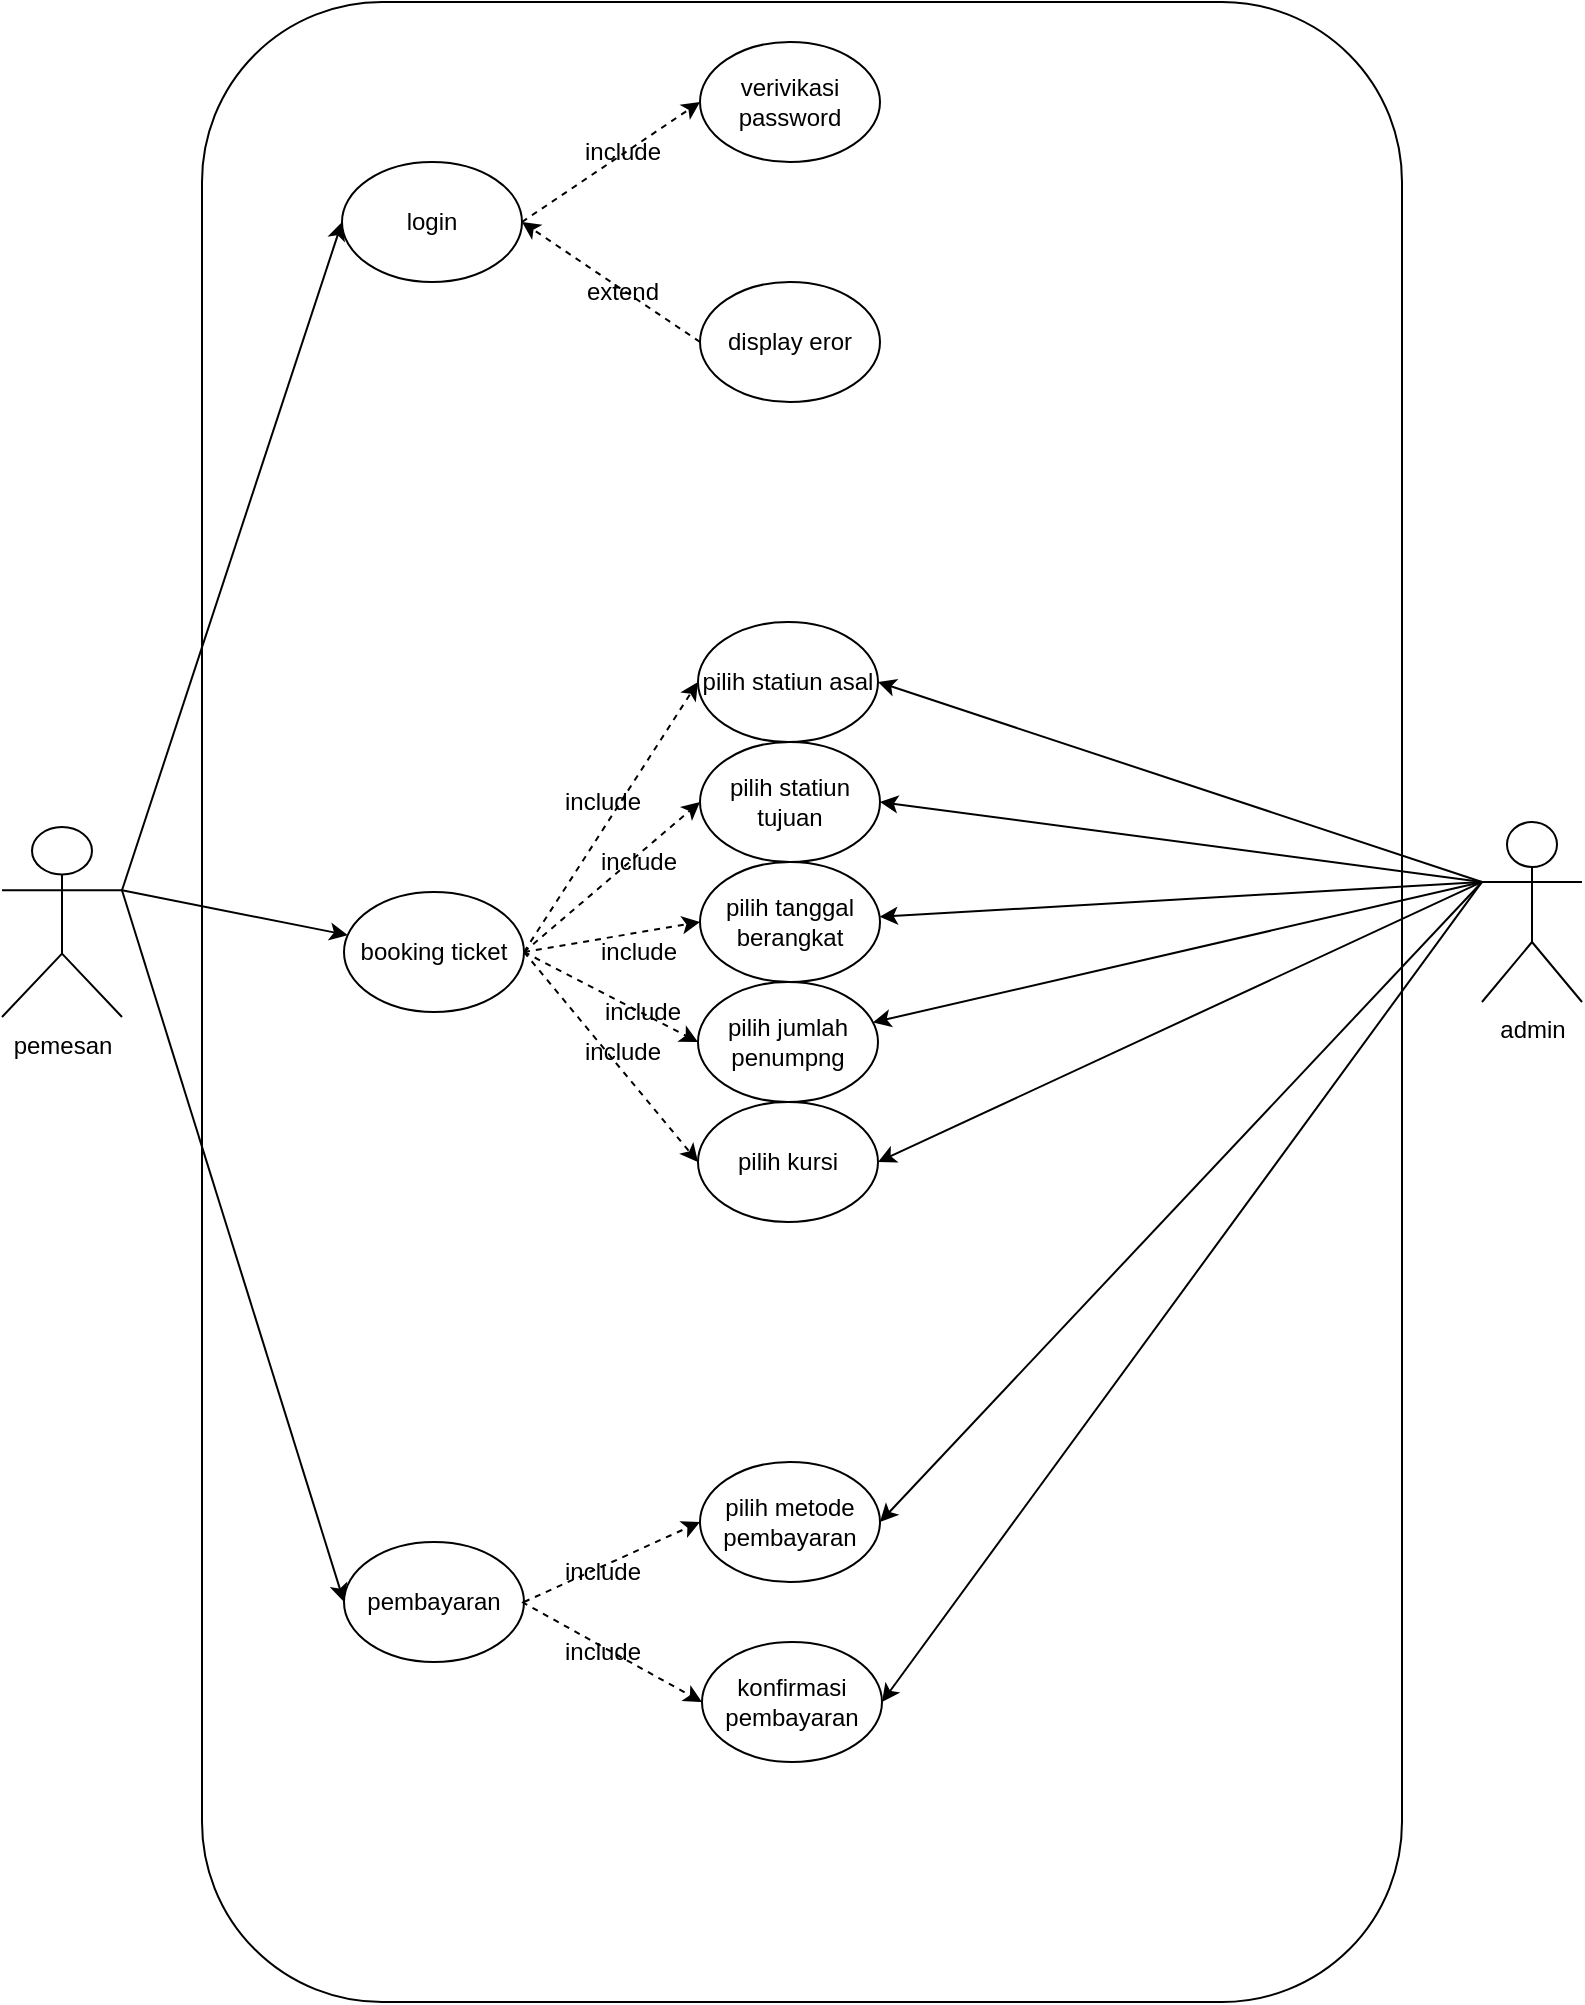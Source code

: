<mxfile version="21.1.1" type="google">
  <diagram name="Halaman-1" id="ydEH31KwaI3Zl1FPurJ2">
    <mxGraphModel grid="1" page="1" gridSize="10" guides="1" tooltips="1" connect="1" arrows="1" fold="1" pageScale="1" pageWidth="827" pageHeight="1169" math="0" shadow="0">
      <root>
        <mxCell id="0" />
        <mxCell id="1" parent="0" />
        <mxCell id="EOpiAQe5cA4bUG-00qCK-18" value="" style="rounded=1;whiteSpace=wrap;html=1;" vertex="1" parent="1">
          <mxGeometry x="120" y="80" width="600" height="1000" as="geometry" />
        </mxCell>
        <mxCell id="EOpiAQe5cA4bUG-00qCK-1" value="admin" style="shape=umlActor;verticalLabelPosition=bottom;verticalAlign=top;html=1;outlineConnect=0;" vertex="1" parent="1">
          <mxGeometry x="760" y="490" width="50" height="90" as="geometry" />
        </mxCell>
        <mxCell id="EOpiAQe5cA4bUG-00qCK-2" value="pemesan" style="shape=umlActor;verticalLabelPosition=bottom;verticalAlign=top;html=1;outlineConnect=0;" vertex="1" parent="1">
          <mxGeometry x="20" y="492.5" width="60" height="95" as="geometry" />
        </mxCell>
        <mxCell id="EOpiAQe5cA4bUG-00qCK-4" value="login" style="ellipse;whiteSpace=wrap;html=1;" vertex="1" parent="1">
          <mxGeometry x="190" y="160" width="90" height="60" as="geometry" />
        </mxCell>
        <mxCell id="EOpiAQe5cA4bUG-00qCK-6" value="booking ticket" style="ellipse;whiteSpace=wrap;html=1;" vertex="1" parent="1">
          <mxGeometry x="191" y="525" width="90" height="60" as="geometry" />
        </mxCell>
        <mxCell id="EOpiAQe5cA4bUG-00qCK-7" value="pembayaran" style="ellipse;whiteSpace=wrap;html=1;" vertex="1" parent="1">
          <mxGeometry x="191" y="850" width="90" height="60" as="geometry" />
        </mxCell>
        <mxCell id="EOpiAQe5cA4bUG-00qCK-8" value="verivikasi password" style="ellipse;whiteSpace=wrap;html=1;" vertex="1" parent="1">
          <mxGeometry x="369" y="100" width="90" height="60" as="geometry" />
        </mxCell>
        <mxCell id="EOpiAQe5cA4bUG-00qCK-9" value="display eror" style="ellipse;whiteSpace=wrap;html=1;" vertex="1" parent="1">
          <mxGeometry x="369" y="220" width="90" height="60" as="geometry" />
        </mxCell>
        <mxCell id="EOpiAQe5cA4bUG-00qCK-10" value="pilih statiun asal" style="ellipse;whiteSpace=wrap;html=1;" vertex="1" parent="1">
          <mxGeometry x="368" y="390" width="90" height="60" as="geometry" />
        </mxCell>
        <mxCell id="EOpiAQe5cA4bUG-00qCK-11" value="pilih statiun tujuan" style="ellipse;whiteSpace=wrap;html=1;" vertex="1" parent="1">
          <mxGeometry x="369" y="450" width="90" height="60" as="geometry" />
        </mxCell>
        <mxCell id="EOpiAQe5cA4bUG-00qCK-12" value="pilih tanggal berangkat" style="ellipse;whiteSpace=wrap;html=1;" vertex="1" parent="1">
          <mxGeometry x="369" y="510" width="90" height="60" as="geometry" />
        </mxCell>
        <mxCell id="EOpiAQe5cA4bUG-00qCK-13" value="pilih jumlah penumpng" style="ellipse;whiteSpace=wrap;html=1;" vertex="1" parent="1">
          <mxGeometry x="368" y="570" width="90" height="60" as="geometry" />
        </mxCell>
        <mxCell id="EOpiAQe5cA4bUG-00qCK-15" value="pilih kursi" style="ellipse;whiteSpace=wrap;html=1;" vertex="1" parent="1">
          <mxGeometry x="368" y="630" width="90" height="60" as="geometry" />
        </mxCell>
        <mxCell id="EOpiAQe5cA4bUG-00qCK-16" value="pilih metode pembayaran" style="ellipse;whiteSpace=wrap;html=1;" vertex="1" parent="1">
          <mxGeometry x="369" y="810" width="90" height="60" as="geometry" />
        </mxCell>
        <mxCell id="EOpiAQe5cA4bUG-00qCK-17" value="konfirmasi pembayaran" style="ellipse;whiteSpace=wrap;html=1;" vertex="1" parent="1">
          <mxGeometry x="370" y="900" width="90" height="60" as="geometry" />
        </mxCell>
        <mxCell id="EOpiAQe5cA4bUG-00qCK-21" value="" style="endArrow=classic;html=1;rounded=0;entryX=0;entryY=0.5;entryDx=0;entryDy=0;exitX=1;exitY=0.333;exitDx=0;exitDy=0;exitPerimeter=0;" edge="1" parent="1" source="EOpiAQe5cA4bUG-00qCK-2" target="EOpiAQe5cA4bUG-00qCK-4">
          <mxGeometry width="50" height="50" relative="1" as="geometry">
            <mxPoint x="100" y="530" as="sourcePoint" />
            <mxPoint x="150" y="480" as="targetPoint" />
          </mxGeometry>
        </mxCell>
        <mxCell id="EOpiAQe5cA4bUG-00qCK-22" value="" style="endArrow=classic;html=1;rounded=0;exitX=1;exitY=0.333;exitDx=0;exitDy=0;exitPerimeter=0;" edge="1" parent="1" source="EOpiAQe5cA4bUG-00qCK-2" target="EOpiAQe5cA4bUG-00qCK-6">
          <mxGeometry width="50" height="50" relative="1" as="geometry">
            <mxPoint x="550" y="470" as="sourcePoint" />
            <mxPoint x="600" y="420" as="targetPoint" />
          </mxGeometry>
        </mxCell>
        <mxCell id="EOpiAQe5cA4bUG-00qCK-23" value="" style="endArrow=classic;html=1;rounded=0;exitX=1;exitY=0.333;exitDx=0;exitDy=0;exitPerimeter=0;entryX=0;entryY=0.5;entryDx=0;entryDy=0;" edge="1" parent="1" source="EOpiAQe5cA4bUG-00qCK-2" target="EOpiAQe5cA4bUG-00qCK-7">
          <mxGeometry width="50" height="50" relative="1" as="geometry">
            <mxPoint x="460" y="580" as="sourcePoint" />
            <mxPoint x="510" y="530" as="targetPoint" />
          </mxGeometry>
        </mxCell>
        <mxCell id="EOpiAQe5cA4bUG-00qCK-24" value="" style="endArrow=classic;html=1;rounded=0;exitX=1;exitY=0.5;exitDx=0;exitDy=0;entryX=0;entryY=0.5;entryDx=0;entryDy=0;dashed=1;" edge="1" parent="1" source="EOpiAQe5cA4bUG-00qCK-4" target="EOpiAQe5cA4bUG-00qCK-8">
          <mxGeometry width="50" height="50" relative="1" as="geometry">
            <mxPoint x="270" y="350" as="sourcePoint" />
            <mxPoint x="320" y="300" as="targetPoint" />
          </mxGeometry>
        </mxCell>
        <mxCell id="EOpiAQe5cA4bUG-00qCK-25" value="" style="endArrow=classic;html=1;rounded=0;exitX=0;exitY=0.5;exitDx=0;exitDy=0;entryX=1;entryY=0.5;entryDx=0;entryDy=0;dashed=1;" edge="1" parent="1" source="EOpiAQe5cA4bUG-00qCK-9" target="EOpiAQe5cA4bUG-00qCK-4">
          <mxGeometry width="50" height="50" relative="1" as="geometry">
            <mxPoint x="290" y="200" as="sourcePoint" />
            <mxPoint x="379" y="140" as="targetPoint" />
          </mxGeometry>
        </mxCell>
        <mxCell id="EOpiAQe5cA4bUG-00qCK-26" value="" style="endArrow=classic;html=1;rounded=0;exitX=1;exitY=0.5;exitDx=0;exitDy=0;entryX=0;entryY=0.5;entryDx=0;entryDy=0;dashed=1;" edge="1" parent="1" source="EOpiAQe5cA4bUG-00qCK-6" target="EOpiAQe5cA4bUG-00qCK-10">
          <mxGeometry width="50" height="50" relative="1" as="geometry">
            <mxPoint x="260" y="510" as="sourcePoint" />
            <mxPoint x="349" y="450" as="targetPoint" />
          </mxGeometry>
        </mxCell>
        <mxCell id="EOpiAQe5cA4bUG-00qCK-27" value="" style="endArrow=classic;html=1;rounded=0;exitX=1;exitY=0.5;exitDx=0;exitDy=0;entryX=0;entryY=0.5;entryDx=0;entryDy=0;dashed=1;" edge="1" parent="1" source="EOpiAQe5cA4bUG-00qCK-6" target="EOpiAQe5cA4bUG-00qCK-11">
          <mxGeometry width="50" height="50" relative="1" as="geometry">
            <mxPoint x="246" y="535" as="sourcePoint" />
            <mxPoint x="378" y="430" as="targetPoint" />
          </mxGeometry>
        </mxCell>
        <mxCell id="EOpiAQe5cA4bUG-00qCK-28" value="" style="endArrow=classic;html=1;rounded=0;exitX=1;exitY=0.5;exitDx=0;exitDy=0;entryX=0;entryY=0.5;entryDx=0;entryDy=0;dashed=1;" edge="1" parent="1" source="EOpiAQe5cA4bUG-00qCK-6" target="EOpiAQe5cA4bUG-00qCK-12">
          <mxGeometry width="50" height="50" relative="1" as="geometry">
            <mxPoint x="291" y="565" as="sourcePoint" />
            <mxPoint x="379" y="490" as="targetPoint" />
          </mxGeometry>
        </mxCell>
        <mxCell id="EOpiAQe5cA4bUG-00qCK-29" value="" style="endArrow=classic;html=1;rounded=0;exitX=1;exitY=0.5;exitDx=0;exitDy=0;entryX=0;entryY=0.5;entryDx=0;entryDy=0;dashed=1;" edge="1" parent="1" source="EOpiAQe5cA4bUG-00qCK-6" target="EOpiAQe5cA4bUG-00qCK-13">
          <mxGeometry width="50" height="50" relative="1" as="geometry">
            <mxPoint x="291" y="565" as="sourcePoint" />
            <mxPoint x="379" y="550" as="targetPoint" />
          </mxGeometry>
        </mxCell>
        <mxCell id="EOpiAQe5cA4bUG-00qCK-30" value="" style="endArrow=classic;html=1;rounded=0;exitX=1;exitY=0.5;exitDx=0;exitDy=0;entryX=0;entryY=0.5;entryDx=0;entryDy=0;dashed=1;" edge="1" parent="1" source="EOpiAQe5cA4bUG-00qCK-6" target="EOpiAQe5cA4bUG-00qCK-15">
          <mxGeometry width="50" height="50" relative="1" as="geometry">
            <mxPoint x="291" y="565" as="sourcePoint" />
            <mxPoint x="378" y="610" as="targetPoint" />
          </mxGeometry>
        </mxCell>
        <mxCell id="EOpiAQe5cA4bUG-00qCK-31" value="include" style="text;html=1;align=center;verticalAlign=middle;resizable=0;points=[];autosize=1;strokeColor=none;fillColor=none;" vertex="1" parent="1">
          <mxGeometry x="300" y="140" width="60" height="30" as="geometry" />
        </mxCell>
        <mxCell id="EOpiAQe5cA4bUG-00qCK-32" value="extend" style="text;html=1;align=center;verticalAlign=middle;resizable=0;points=[];autosize=1;strokeColor=none;fillColor=none;" vertex="1" parent="1">
          <mxGeometry x="300" y="210" width="60" height="30" as="geometry" />
        </mxCell>
        <mxCell id="EOpiAQe5cA4bUG-00qCK-33" value="include" style="text;html=1;align=center;verticalAlign=middle;resizable=0;points=[];autosize=1;strokeColor=none;fillColor=none;" vertex="1" parent="1">
          <mxGeometry x="290" y="465" width="60" height="30" as="geometry" />
        </mxCell>
        <mxCell id="EOpiAQe5cA4bUG-00qCK-35" value="include" style="text;html=1;align=center;verticalAlign=middle;resizable=0;points=[];autosize=1;strokeColor=none;fillColor=none;" vertex="1" parent="1">
          <mxGeometry x="308" y="495" width="60" height="30" as="geometry" />
        </mxCell>
        <mxCell id="EOpiAQe5cA4bUG-00qCK-36" value="include" style="text;html=1;align=center;verticalAlign=middle;resizable=0;points=[];autosize=1;strokeColor=none;fillColor=none;" vertex="1" parent="1">
          <mxGeometry x="308" y="540" width="60" height="30" as="geometry" />
        </mxCell>
        <mxCell id="EOpiAQe5cA4bUG-00qCK-37" value="include" style="text;html=1;align=center;verticalAlign=middle;resizable=0;points=[];autosize=1;strokeColor=none;fillColor=none;" vertex="1" parent="1">
          <mxGeometry x="310" y="570" width="60" height="30" as="geometry" />
        </mxCell>
        <mxCell id="EOpiAQe5cA4bUG-00qCK-38" value="include" style="text;html=1;align=center;verticalAlign=middle;resizable=0;points=[];autosize=1;strokeColor=none;fillColor=none;" vertex="1" parent="1">
          <mxGeometry x="300" y="590" width="60" height="30" as="geometry" />
        </mxCell>
        <mxCell id="EOpiAQe5cA4bUG-00qCK-39" value="" style="endArrow=classic;html=1;rounded=0;entryX=0;entryY=0.5;entryDx=0;entryDy=0;dashed=1;exitX=1;exitY=0.5;exitDx=0;exitDy=0;" edge="1" parent="1" source="EOpiAQe5cA4bUG-00qCK-7" target="EOpiAQe5cA4bUG-00qCK-16">
          <mxGeometry width="50" height="50" relative="1" as="geometry">
            <mxPoint x="291" y="565" as="sourcePoint" />
            <mxPoint x="378" y="670" as="targetPoint" />
          </mxGeometry>
        </mxCell>
        <mxCell id="EOpiAQe5cA4bUG-00qCK-40" value="" style="endArrow=classic;html=1;rounded=0;entryX=0;entryY=0.5;entryDx=0;entryDy=0;dashed=1;" edge="1" parent="1" target="EOpiAQe5cA4bUG-00qCK-17">
          <mxGeometry width="50" height="50" relative="1" as="geometry">
            <mxPoint x="280" y="880" as="sourcePoint" />
            <mxPoint x="379" y="850" as="targetPoint" />
          </mxGeometry>
        </mxCell>
        <mxCell id="EOpiAQe5cA4bUG-00qCK-41" value="include" style="text;html=1;align=center;verticalAlign=middle;resizable=0;points=[];autosize=1;strokeColor=none;fillColor=none;" vertex="1" parent="1">
          <mxGeometry x="290" y="850" width="60" height="30" as="geometry" />
        </mxCell>
        <mxCell id="EOpiAQe5cA4bUG-00qCK-42" value="include" style="text;html=1;align=center;verticalAlign=middle;resizable=0;points=[];autosize=1;strokeColor=none;fillColor=none;" vertex="1" parent="1">
          <mxGeometry x="290" y="890" width="60" height="30" as="geometry" />
        </mxCell>
        <mxCell id="EOpiAQe5cA4bUG-00qCK-45" value="" style="endArrow=classic;html=1;rounded=0;exitX=0;exitY=0.333;exitDx=0;exitDy=0;exitPerimeter=0;entryX=1;entryY=0.5;entryDx=0;entryDy=0;" edge="1" parent="1" source="EOpiAQe5cA4bUG-00qCK-1" target="EOpiAQe5cA4bUG-00qCK-10">
          <mxGeometry width="50" height="50" relative="1" as="geometry">
            <mxPoint x="90" y="534" as="sourcePoint" />
            <mxPoint x="203" y="557" as="targetPoint" />
          </mxGeometry>
        </mxCell>
        <mxCell id="EOpiAQe5cA4bUG-00qCK-46" value="" style="endArrow=classic;html=1;rounded=0;exitX=0;exitY=0.333;exitDx=0;exitDy=0;exitPerimeter=0;entryX=1;entryY=0.5;entryDx=0;entryDy=0;" edge="1" parent="1" source="EOpiAQe5cA4bUG-00qCK-1" target="EOpiAQe5cA4bUG-00qCK-11">
          <mxGeometry width="50" height="50" relative="1" as="geometry">
            <mxPoint x="760" y="537" as="sourcePoint" />
            <mxPoint x="468" y="430" as="targetPoint" />
          </mxGeometry>
        </mxCell>
        <mxCell id="EOpiAQe5cA4bUG-00qCK-47" value="" style="endArrow=classic;html=1;rounded=0;exitX=0;exitY=0.333;exitDx=0;exitDy=0;exitPerimeter=0;" edge="1" parent="1" source="EOpiAQe5cA4bUG-00qCK-1" target="EOpiAQe5cA4bUG-00qCK-12">
          <mxGeometry width="50" height="50" relative="1" as="geometry">
            <mxPoint x="770" y="547" as="sourcePoint" />
            <mxPoint x="469" y="490" as="targetPoint" />
          </mxGeometry>
        </mxCell>
        <mxCell id="EOpiAQe5cA4bUG-00qCK-48" value="" style="endArrow=classic;html=1;rounded=0;exitX=0;exitY=0.333;exitDx=0;exitDy=0;exitPerimeter=0;" edge="1" parent="1" source="EOpiAQe5cA4bUG-00qCK-1" target="EOpiAQe5cA4bUG-00qCK-13">
          <mxGeometry width="50" height="50" relative="1" as="geometry">
            <mxPoint x="780" y="557" as="sourcePoint" />
            <mxPoint x="479" y="500" as="targetPoint" />
          </mxGeometry>
        </mxCell>
        <mxCell id="EOpiAQe5cA4bUG-00qCK-49" value="" style="endArrow=classic;html=1;rounded=0;exitX=0;exitY=0.333;exitDx=0;exitDy=0;exitPerimeter=0;entryX=1;entryY=0.5;entryDx=0;entryDy=0;" edge="1" parent="1" source="EOpiAQe5cA4bUG-00qCK-1" target="EOpiAQe5cA4bUG-00qCK-15">
          <mxGeometry width="50" height="50" relative="1" as="geometry">
            <mxPoint x="790" y="567" as="sourcePoint" />
            <mxPoint x="489" y="510" as="targetPoint" />
          </mxGeometry>
        </mxCell>
        <mxCell id="EOpiAQe5cA4bUG-00qCK-50" value="" style="endArrow=classic;html=1;rounded=0;exitX=0;exitY=0.333;exitDx=0;exitDy=0;exitPerimeter=0;entryX=1;entryY=0.5;entryDx=0;entryDy=0;" edge="1" parent="1" source="EOpiAQe5cA4bUG-00qCK-1" target="EOpiAQe5cA4bUG-00qCK-16">
          <mxGeometry width="50" height="50" relative="1" as="geometry">
            <mxPoint x="800" y="577" as="sourcePoint" />
            <mxPoint x="499" y="520" as="targetPoint" />
          </mxGeometry>
        </mxCell>
        <mxCell id="EOpiAQe5cA4bUG-00qCK-51" value="" style="endArrow=classic;html=1;rounded=0;exitX=0;exitY=0.333;exitDx=0;exitDy=0;exitPerimeter=0;entryX=1;entryY=0.5;entryDx=0;entryDy=0;" edge="1" parent="1" source="EOpiAQe5cA4bUG-00qCK-1" target="EOpiAQe5cA4bUG-00qCK-17">
          <mxGeometry width="50" height="50" relative="1" as="geometry">
            <mxPoint x="760" y="537" as="sourcePoint" />
            <mxPoint x="469" y="850" as="targetPoint" />
          </mxGeometry>
        </mxCell>
      </root>
    </mxGraphModel>
  </diagram>
</mxfile>
